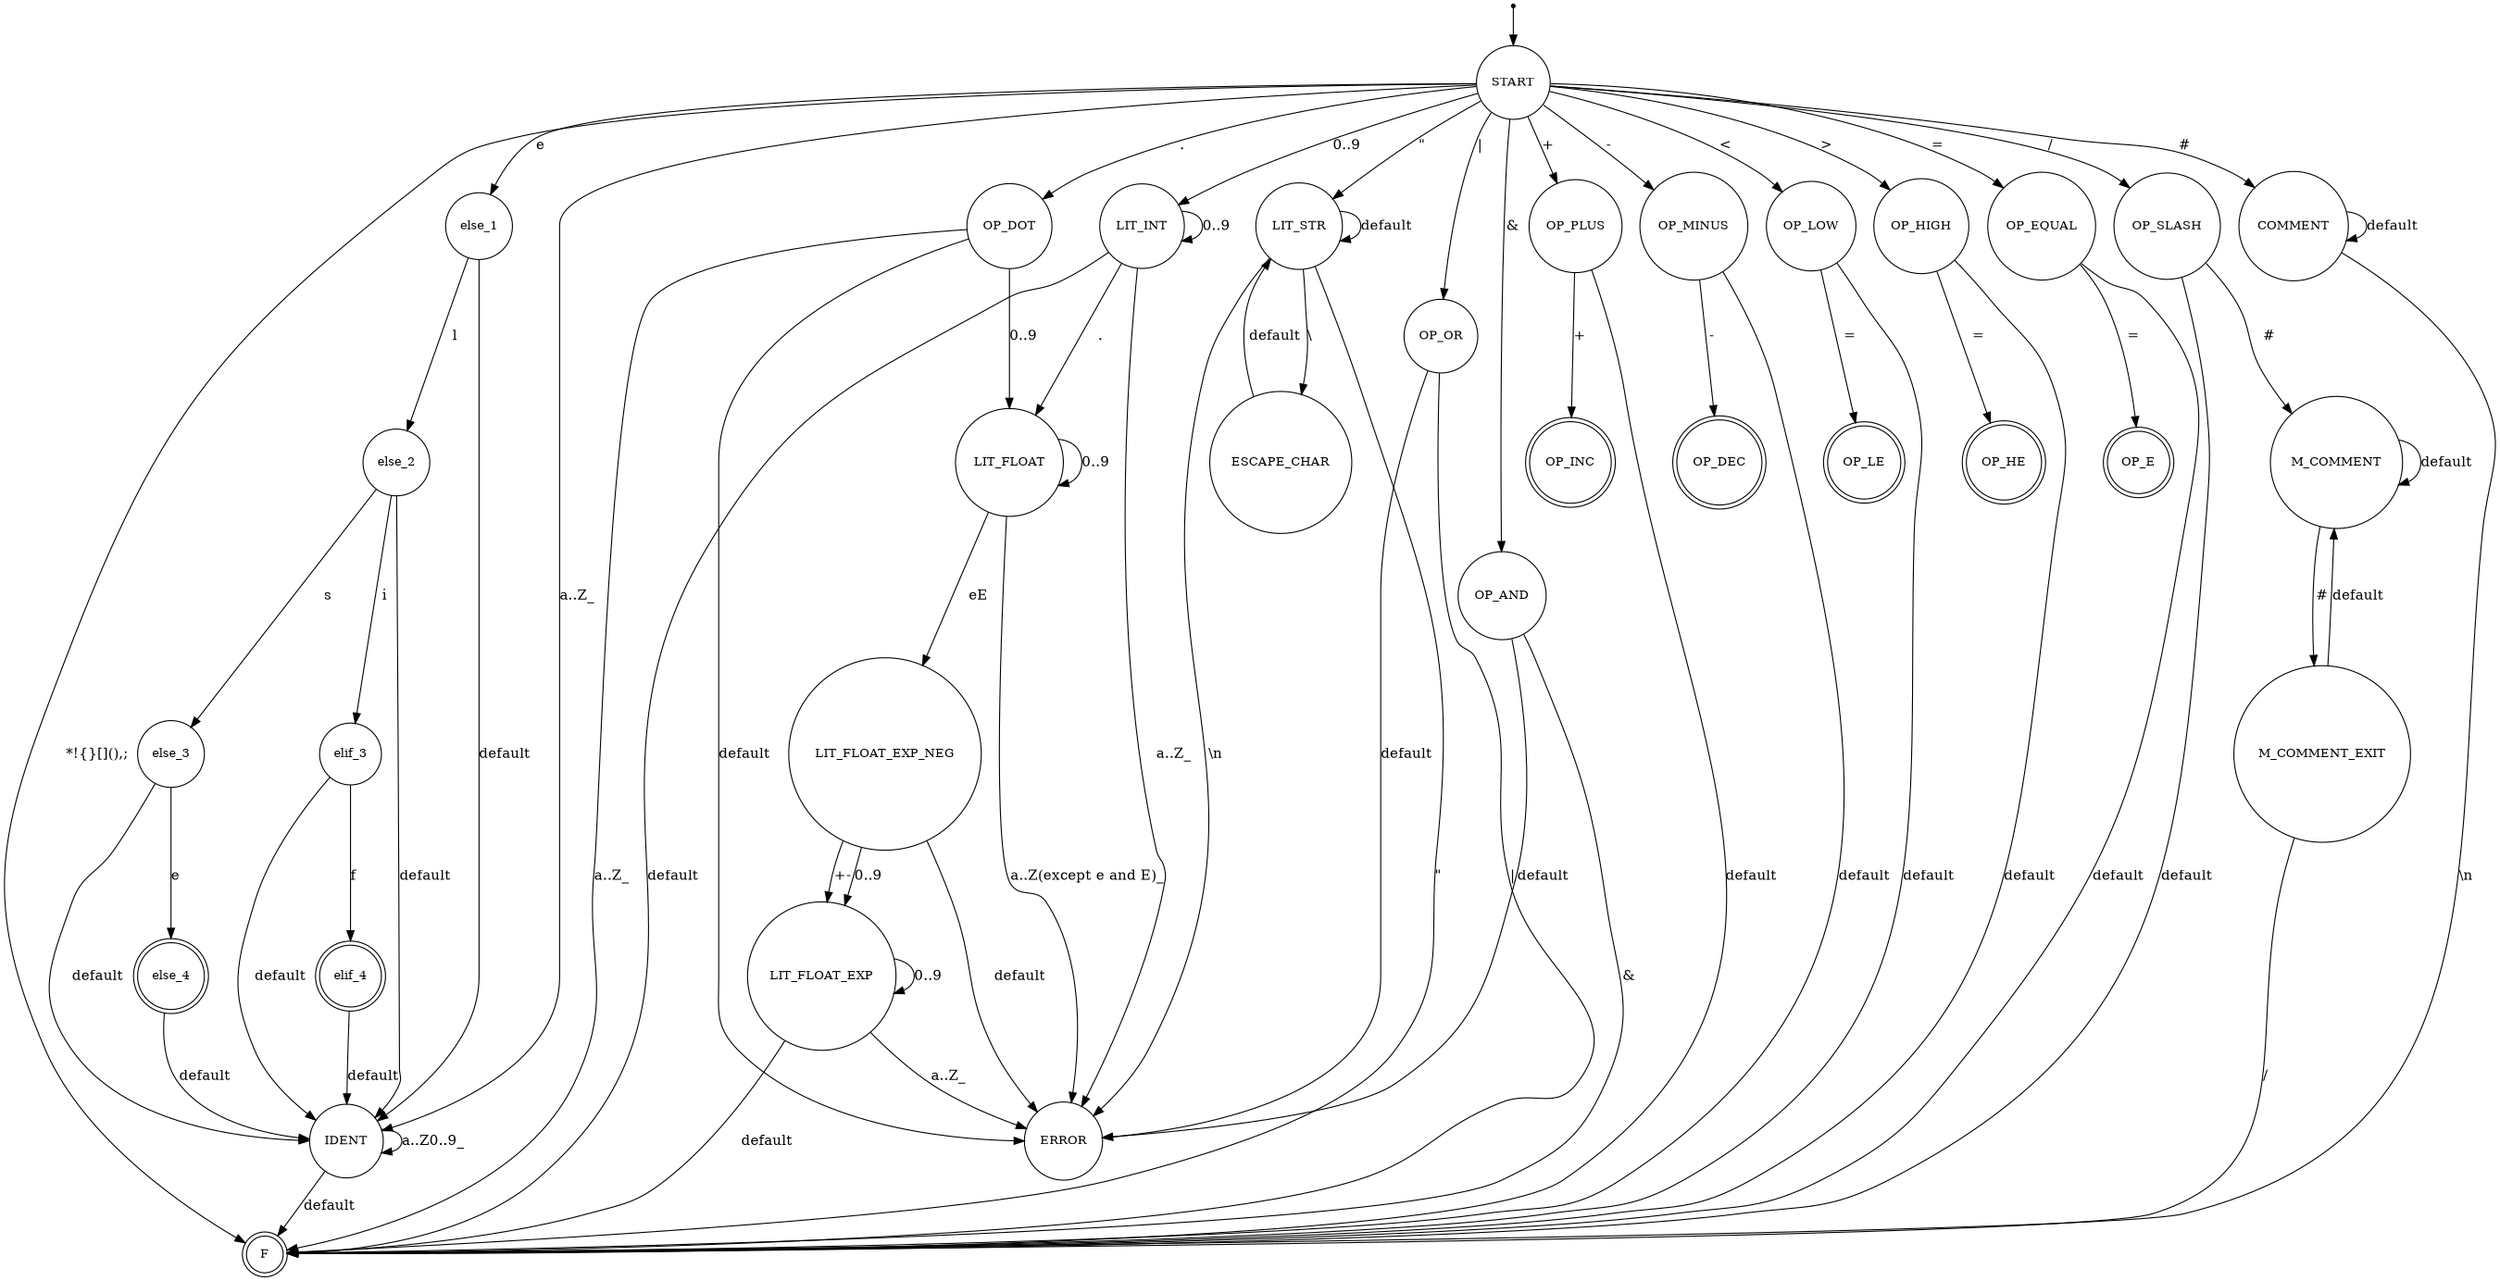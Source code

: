 digraph{
    
    size="18"
    node [shape = point];qi

    node [shape = circle, fontsize=12] START;
    node [shape = circle, fontsize=12] IDENT;
    node [shape = circle, fontsize=12] LIT_INT;
    node [shape = circle, fontsize=12] LIT_FLOAT;
    node [shape = circle, fontsize=12] LIT_FLOAT_EXP_NEG;
    node [shape = circle, fontsize=12] LIT_FLOAT_EXP;
    node [shape = circle, fontsize=12] LIT_STR;
    node [shape = circle, fontsize=12] ESCAPE_CHAR;
    node [shape = circle, fontsize=12] OP_PLUS;
    node [shape = circle, fontsize=12] OP_MINUS;
    node [shape = circle, fontsize=12] OP_LOW;
    node [shape = circle, fontsize=12] OP_HIGH;
    node [shape = circle, fontsize=12] OP_EQUAL;
    node [shape = circle, fontsize=12] OP_OR;
    node [shape = circle, fontsize=12] OP_AND;
    node [shape = circle, fontsize=12] OP_DOT;
    node [shape = circle, fontsize=12] OP_SLASH;
    node [shape = circle, fontsize=12] COMMENT;
    node [shape = circle, fontsize=12] M_COMMENT;
    node [shape = circle, fontsize=12] M_COMMENT_EXIT;
    node [shape = circle, fontsize=12] ERROR;
    node [shape = circle, fontsize=12] else_1;
    node [shape = circle, fontsize=12] else_2;
    node [shape = circle, fontsize=12] else_3;
    node [shape = doublecircle, fontsize=12] else_4;
    node [shape = circle, fontsize=12] elif_3;
    node [shape = doublecircle, fontsize=12] elif_4;
    node [shape = doublecircle, fontsize=12] F;

    qi->START

    START->else_1[label="e"]
    else_1->else_2[label="l"]
    else_2->else_3[label="s"]
    else_3->else_4[label="e"]
    else_2->elif_3[label="i"]
    elif_3->elif_4[label="f"]

    else_1->IDENT[label="default"]
    else_2->IDENT[label="default"]
    else_3->IDENT[label="default"]
    else_4->IDENT[label="default"]
    elif_3->IDENT[label="default"]
    elif_4->IDENT[label="default"]
    

    START -> IDENT [ label = "a..Z_"]
    START -> LIT_INT [ label = "0..9"]
    START -> OP_DOT [label = "."]
    START -> LIT_STR [label = "\""]
    START -> OP_PLUS [label = "+"]
    START -> OP_MINUS [label = "-"]
    START -> OP_LOW [label = "<"]
    START -> OP_HIGH [label = ">"]
    START -> OP_EQUAL [label = "="]
    START -> COMMENT [label = "#"]
    START -> OP_SLASH [label = "/"]
    START -> OP_AND [label = "&"]
    START -> OP_OR [label = "|"]
    START -> F [label = "*!{}[](),;", weight="0.5"]

    IDENT -> IDENT [label = "a..Z0..9_"]
    IDENT -> F [label = "default", weight="0.5"]

    LIT_STR -> LIT_STR [label = "default"]
    LIT_STR -> F [label = "\"", weight="0.5"]
    LIT_STR -> ERROR [label = "\\n"]
    LIT_STR -> ESCAPE_CHAR [label = "\\"]

    ESCAPE_CHAR -> LIT_STR [label = "default"]

    LIT_FLOAT -> ERROR [label="a..Z(except e and E)_"]
    LIT_FLOAT -> LIT_FLOAT [label="0..9"]
    LIT_FLOAT -> LIT_FLOAT_EXP_NEG [label = "eE"]

    LIT_FLOAT_EXP_NEG -> LIT_FLOAT_EXP[label="+-"]
    LIT_FLOAT_EXP_NEG -> LIT_FLOAT_EXP[label="0..9"]
    LIT_FLOAT_EXP_NEG -> ERROR [label="default"]

    LIT_FLOAT_EXP -> ERROR [label="a..Z_"]
    LIT_FLOAT_EXP -> LIT_FLOAT_EXP [label = "0..9"]
    LIT_FLOAT_EXP -> F [label = "default", weight="0.5"]

    LIT_INT -> ERROR [label = "a..Z_"]
    LIT_INT -> LIT_INT [label ="0..9"]
    LIT_INT -> LIT_FLOAT [label="."]
    LIT_INT -> F [label = "default", weight="0.5"]

    OP_MINUS -> F[ weight="0.5", label="default"]
    OP_PLUS -> F[ weight="0.5", label="default"]
    OP_EQUAL -> F[ weight="0.5", label="default"]
    OP_LOW -> F[ weight="0.5", label="default"]
    OP_HIGH -> F[ weight="0.5", label="default"]

    OP_MINUS -> OP_DEC[label ="-"]
    OP_PLUS -> OP_INC[label ="+"]
    OP_EQUAL -> OP_E[label ="="]
    OP_LOW -> OP_LE[label="="]
    OP_HIGH -> OP_HE[label ="="]

    OP_DOT -> F [label = "a..Z_", weight="0.5"]
    OP_DOT -> LIT_FLOAT [label ="0..9"]
    OP_DOT -> ERROR [label = "default"]

    OP_OR -> F [label = "|", weight="0.5"]
    OP_OR -> ERROR [label = "default"]

    OP_AND -> F [label = "&", weight="0.5"]
    OP_AND -> ERROR [label = "default"]

    COMMENT->COMMENT [label = "default"]
    COMMENT->F [label = "\\n", weight="0.5"]

    M_COMMENT->M_COMMENT_EXIT [label = "#"]
    M_COMMENT->M_COMMENT [label= "default"]

    M_COMMENT_EXIT->F [label="/", weight="0.5"]
    M_COMMENT_EXIT->M_COMMENT[label="default"]

    OP_SLASH -> M_COMMENT [label="#"]
    OP_SLASH -> F[label="default", weight="0.5"]

}